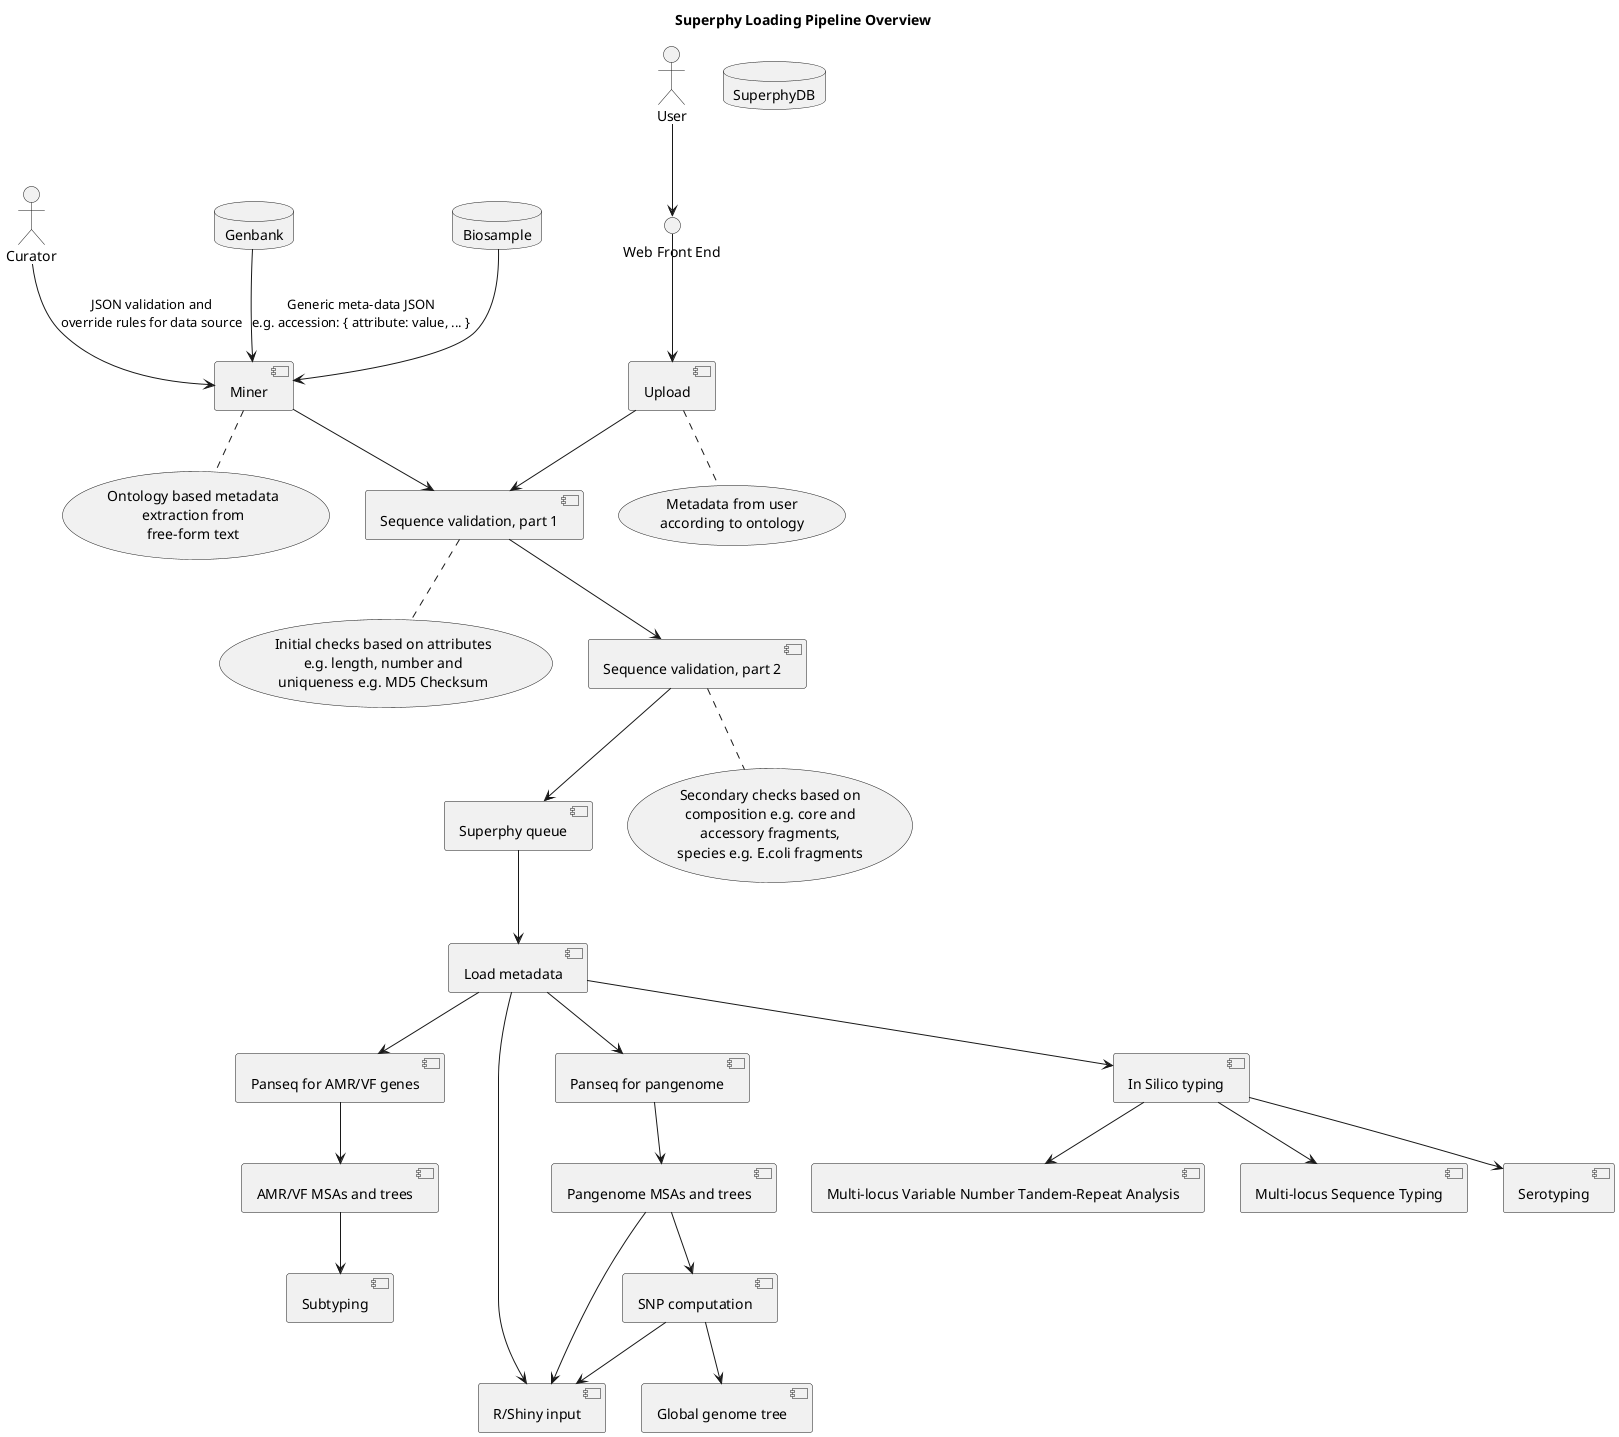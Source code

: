 @startuml
title Superphy Loading Pipeline Overview

'Data input
actor Curator
interface "Web Front End" as UI
database "Genbank" as GB
database "Biosample" as BS
component [Miner] as Miner
component [Upload] as Upload

GB --> Miner: "Generic meta-data JSON\ne.g. accession: { attribute: value, ... }" 
BS --> Miner
:User: --> UI
UI --> Upload

'Validation 
component [Sequence validation, part 1] as SV1

Miner .. (Ontology based metadata\nextraction from\nfree-form text)
Upload .. (Metadata from user\naccording to ontology)
Curator --> Miner : "JSON validation and\noverride rules for data source"
Miner --> SV1
Upload --> SV1
SV1 .. (Initial checks based on attributes\ne.g. length, number and\nuniqueness e.g. MD5 Checksum)

'Computation
component [Superphy queue] as SQ
component [Load metadata] as LM
component [Panseq for AMR/VF genes] as PAMR
component [Panseq for pangenome] as PPG
component [AMR/VF MSAs and trees] as AMRTree
component [Pangenome MSAs and trees] as PGTree
component [Subtyping] as ST
database "SuperphyDB" as DB
component [SNP computation] as SNP
component [R/Shiny input] as Shiny
component [Sequence validation, part 2] as SV2
component [Global genome tree] as Tree
component [In Silico typing] as IST
component [Multi-locus Variable Number Tandem-Repeat Analysis] as MLVA
component [Multi-locus Sequence Typing] as MLST
component [Serotyping] as SRT


SV1 --> SV2
SV2 --> SQ
SQ --> LM
LM --> PAMR
LM --> PPG
PAMR --> AMRTree
PPG --> PGTree
AMRTree --> ST
PGTree --> SNP
PGTree --> Shiny
SNP --> Shiny
SNP --> Tree
LM --> Shiny
LM --> IST
IST --> MLVA
IST --> MLST
IST --> SRT

SV2 .. (Secondary checks based on\ncomposition e.g. core and\naccessory fragments,\nspecies e.g. E.coli fragments)

@enduml